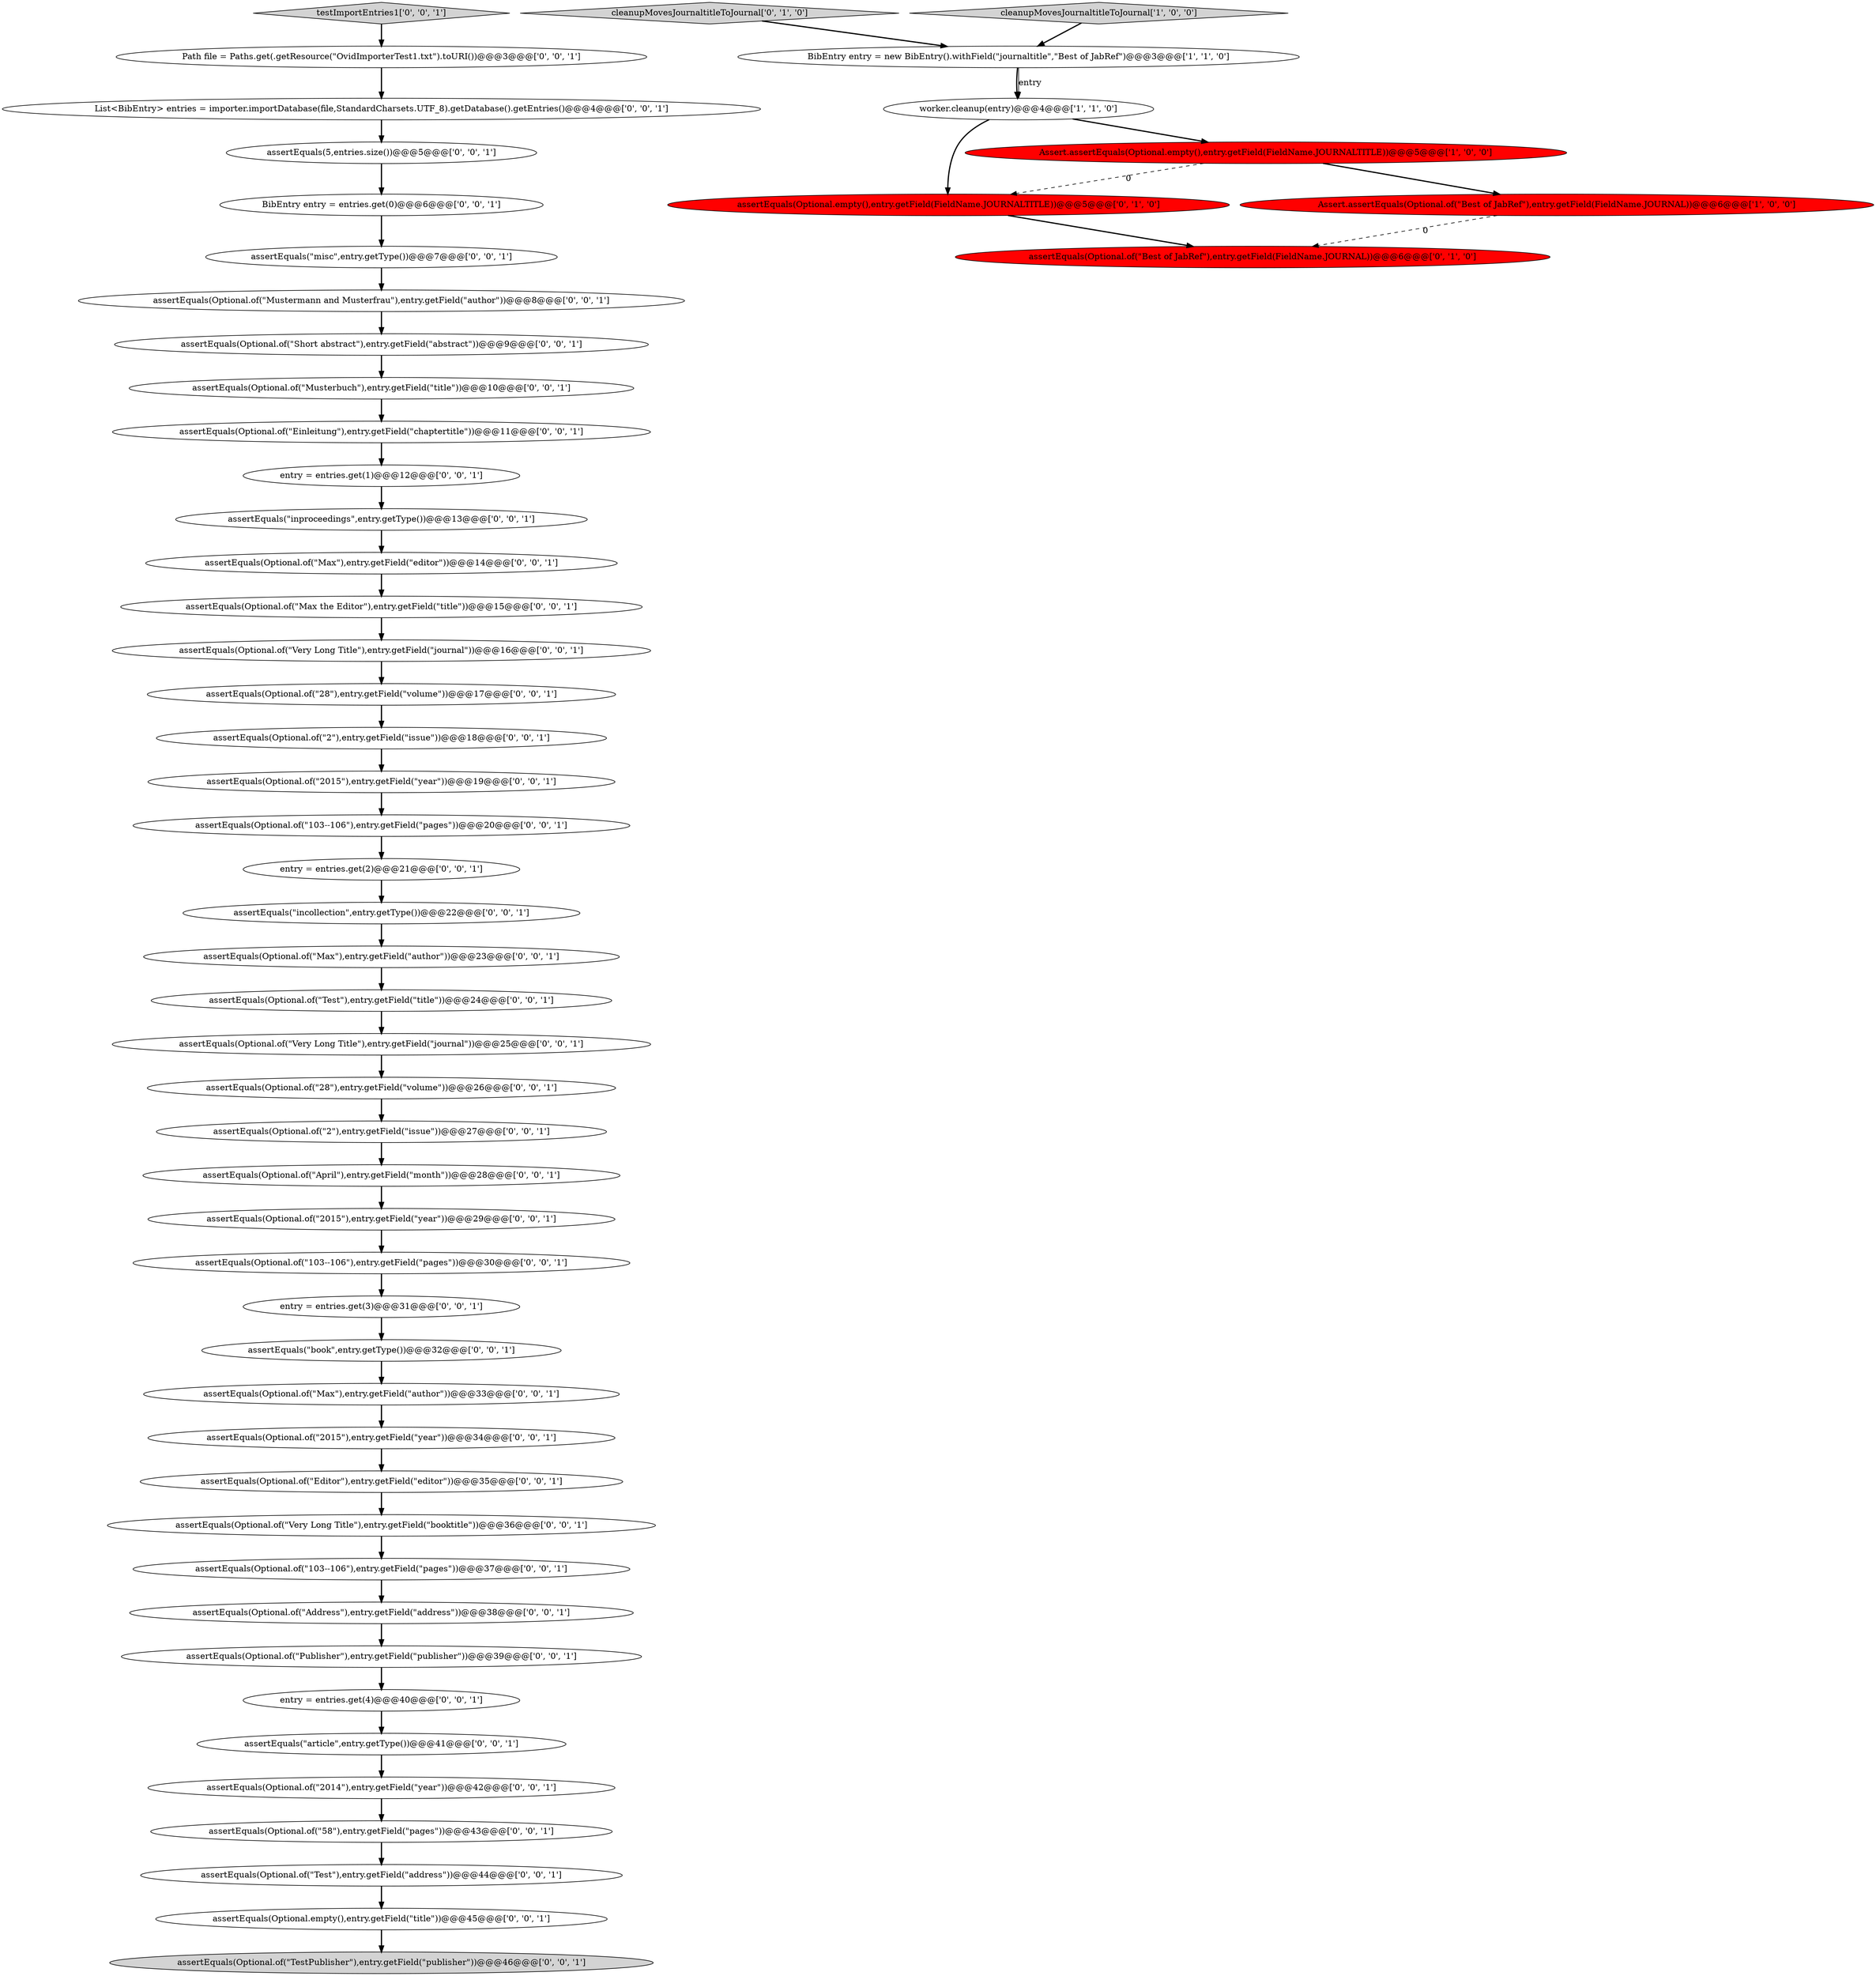 digraph {
23 [style = filled, label = "assertEquals(Optional.of(\"2014\"),entry.getField(\"year\"))@@@42@@@['0', '0', '1']", fillcolor = white, shape = ellipse image = "AAA0AAABBB3BBB"];
20 [style = filled, label = "assertEquals(Optional.of(\"28\"),entry.getField(\"volume\"))@@@17@@@['0', '0', '1']", fillcolor = white, shape = ellipse image = "AAA0AAABBB3BBB"];
52 [style = filled, label = "Path file = Paths.get(.getResource(\"OvidImporterTest1.txt\").toURI())@@@3@@@['0', '0', '1']", fillcolor = white, shape = ellipse image = "AAA0AAABBB3BBB"];
45 [style = filled, label = "assertEquals(Optional.of(\"Very Long Title\"),entry.getField(\"booktitle\"))@@@36@@@['0', '0', '1']", fillcolor = white, shape = ellipse image = "AAA0AAABBB3BBB"];
38 [style = filled, label = "assertEquals(Optional.of(\"Mustermann and Musterfrau\"),entry.getField(\"author\"))@@@8@@@['0', '0', '1']", fillcolor = white, shape = ellipse image = "AAA0AAABBB3BBB"];
8 [style = filled, label = "assertEquals(Optional.of(\"2015\"),entry.getField(\"year\"))@@@34@@@['0', '0', '1']", fillcolor = white, shape = ellipse image = "AAA0AAABBB3BBB"];
41 [style = filled, label = "assertEquals(Optional.of(\"Editor\"),entry.getField(\"editor\"))@@@35@@@['0', '0', '1']", fillcolor = white, shape = ellipse image = "AAA0AAABBB3BBB"];
4 [style = filled, label = "Assert.assertEquals(Optional.of(\"Best of JabRef\"),entry.getField(FieldName.JOURNAL))@@@6@@@['1', '0', '0']", fillcolor = red, shape = ellipse image = "AAA1AAABBB1BBB"];
9 [style = filled, label = "entry = entries.get(4)@@@40@@@['0', '0', '1']", fillcolor = white, shape = ellipse image = "AAA0AAABBB3BBB"];
12 [style = filled, label = "assertEquals(Optional.of(\"103--106\"),entry.getField(\"pages\"))@@@20@@@['0', '0', '1']", fillcolor = white, shape = ellipse image = "AAA0AAABBB3BBB"];
16 [style = filled, label = "assertEquals(5,entries.size())@@@5@@@['0', '0', '1']", fillcolor = white, shape = ellipse image = "AAA0AAABBB3BBB"];
7 [style = filled, label = "cleanupMovesJournaltitleToJournal['0', '1', '0']", fillcolor = lightgray, shape = diamond image = "AAA0AAABBB2BBB"];
43 [style = filled, label = "assertEquals(Optional.of(\"Max\"),entry.getField(\"author\"))@@@33@@@['0', '0', '1']", fillcolor = white, shape = ellipse image = "AAA0AAABBB3BBB"];
14 [style = filled, label = "assertEquals(Optional.of(\"Publisher\"),entry.getField(\"publisher\"))@@@39@@@['0', '0', '1']", fillcolor = white, shape = ellipse image = "AAA0AAABBB3BBB"];
21 [style = filled, label = "assertEquals(\"article\",entry.getType())@@@41@@@['0', '0', '1']", fillcolor = white, shape = ellipse image = "AAA0AAABBB3BBB"];
24 [style = filled, label = "entry = entries.get(1)@@@12@@@['0', '0', '1']", fillcolor = white, shape = ellipse image = "AAA0AAABBB3BBB"];
32 [style = filled, label = "assertEquals(Optional.of(\"Very Long Title\"),entry.getField(\"journal\"))@@@16@@@['0', '0', '1']", fillcolor = white, shape = ellipse image = "AAA0AAABBB3BBB"];
5 [style = filled, label = "assertEquals(Optional.empty(),entry.getField(FieldName.JOURNALTITLE))@@@5@@@['0', '1', '0']", fillcolor = red, shape = ellipse image = "AAA1AAABBB2BBB"];
34 [style = filled, label = "assertEquals(Optional.of(\"TestPublisher\"),entry.getField(\"publisher\"))@@@46@@@['0', '0', '1']", fillcolor = lightgray, shape = ellipse image = "AAA0AAABBB3BBB"];
3 [style = filled, label = "worker.cleanup(entry)@@@4@@@['1', '1', '0']", fillcolor = white, shape = ellipse image = "AAA0AAABBB1BBB"];
37 [style = filled, label = "assertEquals(Optional.of(\"2015\"),entry.getField(\"year\"))@@@19@@@['0', '0', '1']", fillcolor = white, shape = ellipse image = "AAA0AAABBB3BBB"];
6 [style = filled, label = "assertEquals(Optional.of(\"Best of JabRef\"),entry.getField(FieldName.JOURNAL))@@@6@@@['0', '1', '0']", fillcolor = red, shape = ellipse image = "AAA1AAABBB2BBB"];
2 [style = filled, label = "cleanupMovesJournaltitleToJournal['1', '0', '0']", fillcolor = lightgray, shape = diamond image = "AAA0AAABBB1BBB"];
19 [style = filled, label = "assertEquals(\"inproceedings\",entry.getType())@@@13@@@['0', '0', '1']", fillcolor = white, shape = ellipse image = "AAA0AAABBB3BBB"];
42 [style = filled, label = "entry = entries.get(2)@@@21@@@['0', '0', '1']", fillcolor = white, shape = ellipse image = "AAA0AAABBB3BBB"];
49 [style = filled, label = "assertEquals(Optional.of(\"Musterbuch\"),entry.getField(\"title\"))@@@10@@@['0', '0', '1']", fillcolor = white, shape = ellipse image = "AAA0AAABBB3BBB"];
25 [style = filled, label = "assertEquals(Optional.of(\"2\"),entry.getField(\"issue\"))@@@27@@@['0', '0', '1']", fillcolor = white, shape = ellipse image = "AAA0AAABBB3BBB"];
26 [style = filled, label = "assertEquals(Optional.of(\"Max\"),entry.getField(\"editor\"))@@@14@@@['0', '0', '1']", fillcolor = white, shape = ellipse image = "AAA0AAABBB3BBB"];
51 [style = filled, label = "assertEquals(Optional.of(\"28\"),entry.getField(\"volume\"))@@@26@@@['0', '0', '1']", fillcolor = white, shape = ellipse image = "AAA0AAABBB3BBB"];
48 [style = filled, label = "assertEquals(\"incollection\",entry.getType())@@@22@@@['0', '0', '1']", fillcolor = white, shape = ellipse image = "AAA0AAABBB3BBB"];
22 [style = filled, label = "assertEquals(Optional.of(\"Test\"),entry.getField(\"address\"))@@@44@@@['0', '0', '1']", fillcolor = white, shape = ellipse image = "AAA0AAABBB3BBB"];
30 [style = filled, label = "assertEquals(Optional.of(\"Test\"),entry.getField(\"title\"))@@@24@@@['0', '0', '1']", fillcolor = white, shape = ellipse image = "AAA0AAABBB3BBB"];
36 [style = filled, label = "assertEquals(Optional.empty(),entry.getField(\"title\"))@@@45@@@['0', '0', '1']", fillcolor = white, shape = ellipse image = "AAA0AAABBB3BBB"];
11 [style = filled, label = "assertEquals(Optional.of(\"Very Long Title\"),entry.getField(\"journal\"))@@@25@@@['0', '0', '1']", fillcolor = white, shape = ellipse image = "AAA0AAABBB3BBB"];
33 [style = filled, label = "assertEquals(Optional.of(\"Einleitung\"),entry.getField(\"chaptertitle\"))@@@11@@@['0', '0', '1']", fillcolor = white, shape = ellipse image = "AAA0AAABBB3BBB"];
47 [style = filled, label = "assertEquals(Optional.of(\"Max\"),entry.getField(\"author\"))@@@23@@@['0', '0', '1']", fillcolor = white, shape = ellipse image = "AAA0AAABBB3BBB"];
35 [style = filled, label = "assertEquals(Optional.of(\"Short abstract\"),entry.getField(\"abstract\"))@@@9@@@['0', '0', '1']", fillcolor = white, shape = ellipse image = "AAA0AAABBB3BBB"];
0 [style = filled, label = "BibEntry entry = new BibEntry().withField(\"journaltitle\",\"Best of JabRef\")@@@3@@@['1', '1', '0']", fillcolor = white, shape = ellipse image = "AAA0AAABBB1BBB"];
28 [style = filled, label = "BibEntry entry = entries.get(0)@@@6@@@['0', '0', '1']", fillcolor = white, shape = ellipse image = "AAA0AAABBB3BBB"];
44 [style = filled, label = "assertEquals(Optional.of(\"103--106\"),entry.getField(\"pages\"))@@@30@@@['0', '0', '1']", fillcolor = white, shape = ellipse image = "AAA0AAABBB3BBB"];
39 [style = filled, label = "assertEquals(Optional.of(\"Address\"),entry.getField(\"address\"))@@@38@@@['0', '0', '1']", fillcolor = white, shape = ellipse image = "AAA0AAABBB3BBB"];
17 [style = filled, label = "assertEquals(Optional.of(\"April\"),entry.getField(\"month\"))@@@28@@@['0', '0', '1']", fillcolor = white, shape = ellipse image = "AAA0AAABBB3BBB"];
29 [style = filled, label = "assertEquals(Optional.of(\"2\"),entry.getField(\"issue\"))@@@18@@@['0', '0', '1']", fillcolor = white, shape = ellipse image = "AAA0AAABBB3BBB"];
13 [style = filled, label = "assertEquals(\"misc\",entry.getType())@@@7@@@['0', '0', '1']", fillcolor = white, shape = ellipse image = "AAA0AAABBB3BBB"];
27 [style = filled, label = "entry = entries.get(3)@@@31@@@['0', '0', '1']", fillcolor = white, shape = ellipse image = "AAA0AAABBB3BBB"];
46 [style = filled, label = "List<BibEntry> entries = importer.importDatabase(file,StandardCharsets.UTF_8).getDatabase().getEntries()@@@4@@@['0', '0', '1']", fillcolor = white, shape = ellipse image = "AAA0AAABBB3BBB"];
15 [style = filled, label = "assertEquals(Optional.of(\"58\"),entry.getField(\"pages\"))@@@43@@@['0', '0', '1']", fillcolor = white, shape = ellipse image = "AAA0AAABBB3BBB"];
50 [style = filled, label = "assertEquals(Optional.of(\"103--106\"),entry.getField(\"pages\"))@@@37@@@['0', '0', '1']", fillcolor = white, shape = ellipse image = "AAA0AAABBB3BBB"];
31 [style = filled, label = "testImportEntries1['0', '0', '1']", fillcolor = lightgray, shape = diamond image = "AAA0AAABBB3BBB"];
40 [style = filled, label = "assertEquals(Optional.of(\"Max the Editor\"),entry.getField(\"title\"))@@@15@@@['0', '0', '1']", fillcolor = white, shape = ellipse image = "AAA0AAABBB3BBB"];
10 [style = filled, label = "assertEquals(Optional.of(\"2015\"),entry.getField(\"year\"))@@@29@@@['0', '0', '1']", fillcolor = white, shape = ellipse image = "AAA0AAABBB3BBB"];
18 [style = filled, label = "assertEquals(\"book\",entry.getType())@@@32@@@['0', '0', '1']", fillcolor = white, shape = ellipse image = "AAA0AAABBB3BBB"];
1 [style = filled, label = "Assert.assertEquals(Optional.empty(),entry.getField(FieldName.JOURNALTITLE))@@@5@@@['1', '0', '0']", fillcolor = red, shape = ellipse image = "AAA1AAABBB1BBB"];
0->3 [style = bold, label=""];
17->10 [style = bold, label=""];
27->18 [style = bold, label=""];
1->4 [style = bold, label=""];
11->51 [style = bold, label=""];
46->16 [style = bold, label=""];
24->19 [style = bold, label=""];
52->46 [style = bold, label=""];
8->41 [style = bold, label=""];
1->5 [style = dashed, label="0"];
3->1 [style = bold, label=""];
20->29 [style = bold, label=""];
31->52 [style = bold, label=""];
23->15 [style = bold, label=""];
39->14 [style = bold, label=""];
28->13 [style = bold, label=""];
35->49 [style = bold, label=""];
7->0 [style = bold, label=""];
26->40 [style = bold, label=""];
12->42 [style = bold, label=""];
29->37 [style = bold, label=""];
42->48 [style = bold, label=""];
4->6 [style = dashed, label="0"];
25->17 [style = bold, label=""];
50->39 [style = bold, label=""];
37->12 [style = bold, label=""];
15->22 [style = bold, label=""];
47->30 [style = bold, label=""];
30->11 [style = bold, label=""];
3->5 [style = bold, label=""];
2->0 [style = bold, label=""];
5->6 [style = bold, label=""];
16->28 [style = bold, label=""];
10->44 [style = bold, label=""];
18->43 [style = bold, label=""];
45->50 [style = bold, label=""];
48->47 [style = bold, label=""];
33->24 [style = bold, label=""];
19->26 [style = bold, label=""];
22->36 [style = bold, label=""];
43->8 [style = bold, label=""];
49->33 [style = bold, label=""];
9->21 [style = bold, label=""];
40->32 [style = bold, label=""];
51->25 [style = bold, label=""];
13->38 [style = bold, label=""];
41->45 [style = bold, label=""];
14->9 [style = bold, label=""];
44->27 [style = bold, label=""];
38->35 [style = bold, label=""];
0->3 [style = solid, label="entry"];
32->20 [style = bold, label=""];
36->34 [style = bold, label=""];
21->23 [style = bold, label=""];
}
